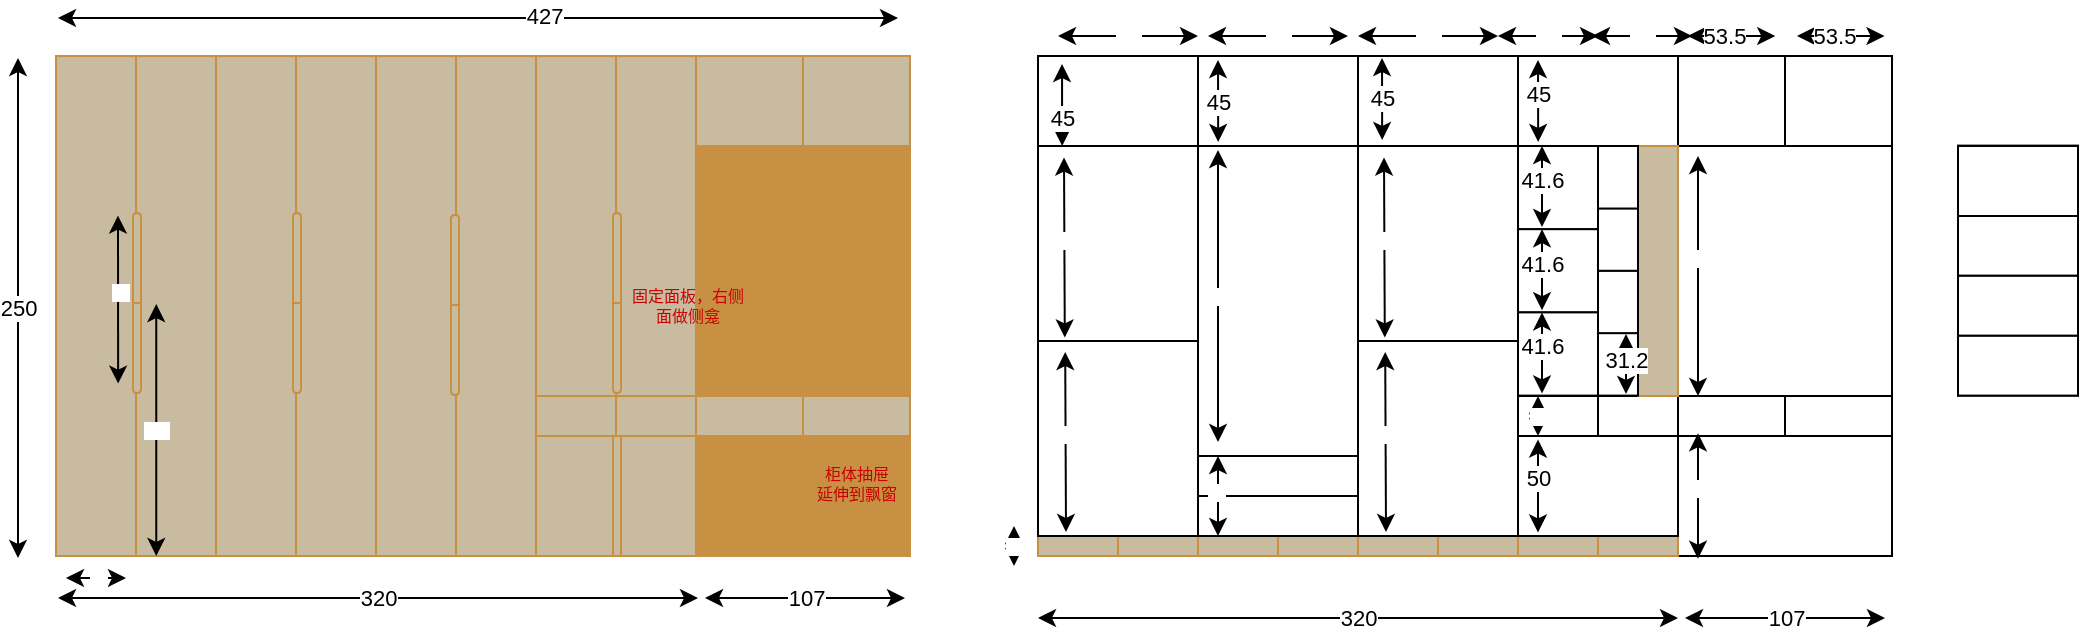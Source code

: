 <mxfile>
    <diagram id="1JskN1BW1hMuROgBwkxw" name="第 1 页">
        <mxGraphModel dx="1183" dy="628" grid="1" gridSize="10" guides="1" tooltips="1" connect="1" arrows="1" fold="1" page="1" pageScale="1" pageWidth="827" pageHeight="1169" math="0" shadow="0">
            <root>
                <mxCell id="0"/>
                <mxCell id="1" parent="0"/>
                <mxCell id="3" value="" style="endArrow=classic;startArrow=classic;html=1;" parent="1" edge="1">
                    <mxGeometry width="50" height="50" relative="1" as="geometry">
                        <mxPoint x="60" y="351" as="sourcePoint"/>
                        <mxPoint x="480" y="351" as="targetPoint"/>
                    </mxGeometry>
                </mxCell>
                <mxCell id="4" value="427" style="edgeLabel;html=1;align=center;verticalAlign=middle;resizable=0;points=[];" parent="3" vertex="1" connectable="0">
                    <mxGeometry x="0.157" y="1" relative="1" as="geometry">
                        <mxPoint as="offset"/>
                    </mxGeometry>
                </mxCell>
                <mxCell id="5" value="250" style="endArrow=classic;startArrow=classic;html=1;" parent="1" edge="1">
                    <mxGeometry width="50" height="50" relative="1" as="geometry">
                        <mxPoint x="40" y="621" as="sourcePoint"/>
                        <mxPoint x="40" y="371" as="targetPoint"/>
                    </mxGeometry>
                </mxCell>
                <mxCell id="7" value="" style="rounded=0;whiteSpace=wrap;html=1;" parent="1" vertex="1">
                    <mxGeometry x="550" y="370" width="427" height="250" as="geometry"/>
                </mxCell>
                <mxCell id="8" value="107" style="endArrow=classic;startArrow=classic;html=1;" parent="1" edge="1">
                    <mxGeometry width="50" height="50" relative="1" as="geometry">
                        <mxPoint x="383.5" y="641" as="sourcePoint"/>
                        <mxPoint x="483.5" y="641" as="targetPoint"/>
                        <mxPoint as="offset"/>
                    </mxGeometry>
                </mxCell>
                <mxCell id="9" value="320" style="endArrow=classic;startArrow=classic;html=1;" parent="1" edge="1">
                    <mxGeometry width="50" height="50" relative="1" as="geometry">
                        <mxPoint x="60" y="641" as="sourcePoint"/>
                        <mxPoint x="380" y="641" as="targetPoint"/>
                    </mxGeometry>
                </mxCell>
                <mxCell id="14" value="" style="rounded=0;whiteSpace=wrap;html=1;" parent="1" vertex="1">
                    <mxGeometry x="710" y="370" width="80" height="240" as="geometry"/>
                </mxCell>
                <mxCell id="17" value="" style="rounded=0;whiteSpace=wrap;html=1;" parent="1" vertex="1">
                    <mxGeometry x="790" y="370" width="40" height="170" as="geometry"/>
                </mxCell>
                <mxCell id="19" value="" style="rounded=0;whiteSpace=wrap;html=1;" parent="1" vertex="1">
                    <mxGeometry x="870" y="370" width="107" height="170" as="geometry"/>
                </mxCell>
                <mxCell id="20" value="" style="rounded=0;whiteSpace=wrap;html=1;" parent="1" vertex="1">
                    <mxGeometry x="870" y="560" width="107" height="60" as="geometry"/>
                </mxCell>
                <mxCell id="21" value="" style="rounded=0;whiteSpace=wrap;html=1;" parent="1" vertex="1">
                    <mxGeometry x="870" y="540" width="53.5" height="20" as="geometry"/>
                </mxCell>
                <mxCell id="85" value="" style="rounded=0;whiteSpace=wrap;html=1;fillColor=#C8BBA0;strokeColor=#C79043;" parent="1" vertex="1">
                    <mxGeometry x="339" y="370" width="40" height="170" as="geometry"/>
                </mxCell>
                <mxCell id="86" value="" style="rounded=0;whiteSpace=wrap;html=1;fillColor=#C79043;strokeColor=#C79043;" parent="1" vertex="1">
                    <mxGeometry x="379" y="370" width="107" height="250" as="geometry"/>
                </mxCell>
                <mxCell id="87" value="" style="rounded=0;whiteSpace=wrap;html=1;fillColor=#C79043;strokeColor=#C79043;" parent="1" vertex="1">
                    <mxGeometry x="379" y="560" width="107" height="60" as="geometry"/>
                </mxCell>
                <mxCell id="88" value="" style="rounded=0;whiteSpace=wrap;html=1;fillColor=#C8BBA0;strokeColor=#C79043;" parent="1" vertex="1">
                    <mxGeometry x="299" y="370" width="40" height="170" as="geometry"/>
                </mxCell>
                <mxCell id="89" value="" style="rounded=0;whiteSpace=wrap;html=1;fillColor=#C8BBA0;strokeColor=#C79043;" parent="1" vertex="1">
                    <mxGeometry x="259" y="370" width="40" height="250" as="geometry"/>
                </mxCell>
                <mxCell id="90" value="" style="rounded=0;whiteSpace=wrap;html=1;fillColor=#C8BBA0;strokeColor=#C79043;" parent="1" vertex="1">
                    <mxGeometry x="219" y="370" width="40" height="250" as="geometry"/>
                </mxCell>
                <mxCell id="91" value="" style="rounded=0;whiteSpace=wrap;html=1;fillColor=#C8BBA0;strokeColor=#C79043;" parent="1" vertex="1">
                    <mxGeometry x="179" y="370" width="40" height="250" as="geometry"/>
                </mxCell>
                <mxCell id="92" value="" style="rounded=0;whiteSpace=wrap;html=1;fillColor=#C8BBA0;strokeColor=#C79043;" parent="1" vertex="1">
                    <mxGeometry x="139" y="370" width="40" height="250" as="geometry"/>
                </mxCell>
                <mxCell id="93" value="" style="rounded=0;whiteSpace=wrap;html=1;fillColor=#C8BBA0;strokeColor=#C79043;" parent="1" vertex="1">
                    <mxGeometry x="99" y="370" width="40" height="250" as="geometry"/>
                </mxCell>
                <mxCell id="94" value="" style="rounded=0;whiteSpace=wrap;html=1;fillColor=#C8BBA0;strokeColor=#C79043;" parent="1" vertex="1">
                    <mxGeometry x="59" y="370" width="40" height="250" as="geometry"/>
                </mxCell>
                <mxCell id="95" value="" style="rounded=0;whiteSpace=wrap;html=1;fillColor=#C8BBA0;strokeColor=#C79043;" parent="1" vertex="1">
                    <mxGeometry x="299" y="540" width="40" height="20" as="geometry"/>
                </mxCell>
                <mxCell id="96" value="" style="rounded=0;whiteSpace=wrap;html=1;fillColor=#C8BBA0;strokeColor=#C79043;" parent="1" vertex="1">
                    <mxGeometry x="299" y="560" width="40" height="60" as="geometry"/>
                </mxCell>
                <mxCell id="97" value="" style="rounded=0;whiteSpace=wrap;html=1;fillColor=#C8BBA0;strokeColor=#C79043;" parent="1" vertex="1">
                    <mxGeometry x="339" y="560" width="40" height="60" as="geometry"/>
                </mxCell>
                <mxCell id="98" value="" style="rounded=0;whiteSpace=wrap;html=1;fillColor=#C8BBA0;strokeColor=#C79043;" parent="1" vertex="1">
                    <mxGeometry x="339" y="540" width="40" height="20" as="geometry"/>
                </mxCell>
                <mxCell id="99" value="" style="rounded=0;whiteSpace=wrap;html=1;fillColor=#C8BBA0;strokeColor=#C79043;" parent="1" vertex="1">
                    <mxGeometry x="379" y="540" width="53.5" height="20" as="geometry"/>
                </mxCell>
                <mxCell id="100" value="" style="rounded=0;whiteSpace=wrap;html=1;fillColor=#C8BBA0;strokeColor=#C79043;" parent="1" vertex="1">
                    <mxGeometry x="432.5" y="540" width="53.5" height="20" as="geometry"/>
                </mxCell>
                <mxCell id="101" value="107" style="endArrow=classic;startArrow=classic;html=1;" parent="1" edge="1">
                    <mxGeometry width="50" height="50" relative="1" as="geometry">
                        <mxPoint x="873.5" y="651" as="sourcePoint"/>
                        <mxPoint x="973.5" y="651" as="targetPoint"/>
                        <mxPoint as="offset"/>
                    </mxGeometry>
                </mxCell>
                <mxCell id="102" value="320" style="endArrow=classic;startArrow=classic;html=1;" parent="1" edge="1">
                    <mxGeometry width="50" height="50" relative="1" as="geometry">
                        <mxPoint x="550" y="651" as="sourcePoint"/>
                        <mxPoint x="870" y="651" as="targetPoint"/>
                    </mxGeometry>
                </mxCell>
                <mxCell id="104" value="" style="shape=delay;whiteSpace=wrap;html=1;strokeColor=#C79043;fillColor=#C8BBA0;rotation=-90;" parent="1" vertex="1">
                    <mxGeometry x="77" y="469" width="45" height="4" as="geometry"/>
                </mxCell>
                <mxCell id="106" value="" style="shape=delay;whiteSpace=wrap;html=1;strokeColor=#C79043;fillColor=#C8BBA0;rotation=90;" parent="1" vertex="1">
                    <mxGeometry x="77" y="514" width="45" height="4" as="geometry"/>
                </mxCell>
                <mxCell id="107" value="" style="shape=delay;whiteSpace=wrap;html=1;strokeColor=#C79043;fillColor=#C8BBA0;rotation=-90;" parent="1" vertex="1">
                    <mxGeometry x="157" y="469" width="45" height="4" as="geometry"/>
                </mxCell>
                <mxCell id="108" value="" style="shape=delay;whiteSpace=wrap;html=1;strokeColor=#C79043;fillColor=#C8BBA0;rotation=90;" parent="1" vertex="1">
                    <mxGeometry x="157" y="514" width="45" height="4" as="geometry"/>
                </mxCell>
                <mxCell id="109" value="" style="shape=delay;whiteSpace=wrap;html=1;strokeColor=#C79043;fillColor=#C8BBA0;rotation=-90;" parent="1" vertex="1">
                    <mxGeometry x="236" y="470" width="45" height="4" as="geometry"/>
                </mxCell>
                <mxCell id="110" value="" style="shape=delay;whiteSpace=wrap;html=1;strokeColor=#C79043;fillColor=#C8BBA0;rotation=90;" parent="1" vertex="1">
                    <mxGeometry x="236" y="515" width="45" height="4" as="geometry"/>
                </mxCell>
                <mxCell id="113" value="固定面板，右侧面做侧龛" style="text;html=1;strokeColor=none;fillColor=none;align=center;verticalAlign=middle;whiteSpace=wrap;rounded=0;fontSize=8;fontColor=#CC0000;" parent="1" vertex="1">
                    <mxGeometry x="345" y="480" width="60" height="30" as="geometry"/>
                </mxCell>
                <mxCell id="117" value="" style="endArrow=classic;startArrow=classic;html=1;fontSize=8;fontColor=#FFFFFF;" parent="1" edge="1">
                    <mxGeometry width="50" height="50" relative="1" as="geometry">
                        <mxPoint x="90.07" y="533.8" as="sourcePoint"/>
                        <mxPoint x="90" y="449.8" as="targetPoint"/>
                    </mxGeometry>
                </mxCell>
                <mxCell id="118" value="90" style="edgeLabel;html=1;align=center;verticalAlign=middle;resizable=0;points=[];fontSize=8;fontColor=#FFFFFF;" parent="117" vertex="1" connectable="0">
                    <mxGeometry x="0.101" y="-1" relative="1" as="geometry">
                        <mxPoint as="offset"/>
                    </mxGeometry>
                </mxCell>
                <mxCell id="122" value="125" style="endArrow=classic;startArrow=classic;html=1;fontSize=8;fontColor=#FFFFFF;" parent="1" edge="1">
                    <mxGeometry width="50" height="50" relative="1" as="geometry">
                        <mxPoint x="109.13" y="620" as="sourcePoint"/>
                        <mxPoint x="109.13" y="494" as="targetPoint"/>
                    </mxGeometry>
                </mxCell>
                <mxCell id="123" value="" style="shape=delay;whiteSpace=wrap;html=1;strokeColor=#C79043;fillColor=#C8BBA0;rotation=-90;" parent="1" vertex="1">
                    <mxGeometry x="317" y="469" width="45" height="4" as="geometry"/>
                </mxCell>
                <mxCell id="124" value="" style="shape=delay;whiteSpace=wrap;html=1;strokeColor=#C79043;fillColor=#C8BBA0;rotation=90;" parent="1" vertex="1">
                    <mxGeometry x="317" y="514" width="45" height="4" as="geometry"/>
                </mxCell>
                <mxCell id="126" value="" style="rounded=0;whiteSpace=wrap;html=1;strokeColor=#C79043;fontSize=8;fontColor=#FFFFFF;fillColor=#C8BBA0;" parent="1" vertex="1">
                    <mxGeometry x="337.5" y="560" width="4" height="60" as="geometry"/>
                </mxCell>
                <mxCell id="128" value="柜体抽屉&lt;br&gt;延伸到飘窗" style="text;html=1;strokeColor=none;fillColor=none;align=center;verticalAlign=middle;whiteSpace=wrap;rounded=0;fontSize=8;fontColor=#CC0000;" parent="1" vertex="1">
                    <mxGeometry x="423.87" y="571" width="70.75" height="26" as="geometry"/>
                </mxCell>
                <mxCell id="130" value="" style="rounded=0;whiteSpace=wrap;html=1;strokeColor=#C79043;fontSize=8;fontColor=#FFFFFF;fillColor=#C8BBA0;" parent="1" vertex="1">
                    <mxGeometry x="630" y="610" width="40" height="10" as="geometry"/>
                </mxCell>
                <mxCell id="131" value="" style="rounded=0;whiteSpace=wrap;html=1;strokeColor=#C79043;fontSize=8;fontColor=#FFFFFF;fillColor=#C8BBA0;" parent="1" vertex="1">
                    <mxGeometry x="670" y="610" width="40" height="10" as="geometry"/>
                </mxCell>
                <mxCell id="132" value="" style="rounded=0;whiteSpace=wrap;html=1;strokeColor=#C79043;fontSize=8;fontColor=#FFFFFF;fillColor=#C8BBA0;" parent="1" vertex="1">
                    <mxGeometry x="710" y="610" width="40" height="10" as="geometry"/>
                </mxCell>
                <mxCell id="133" value="" style="rounded=0;whiteSpace=wrap;html=1;strokeColor=#C79043;fontSize=8;fontColor=#FFFFFF;fillColor=#C8BBA0;" parent="1" vertex="1">
                    <mxGeometry x="750" y="610" width="40" height="10" as="geometry"/>
                </mxCell>
                <mxCell id="136" value="" style="rounded=0;whiteSpace=wrap;html=1;strokeColor=#C79043;fontSize=8;fontColor=#FFFFFF;fillColor=#C8BBA0;" parent="1" vertex="1">
                    <mxGeometry x="790" y="610" width="40" height="10" as="geometry"/>
                </mxCell>
                <mxCell id="137" value="" style="rounded=0;whiteSpace=wrap;html=1;strokeColor=#C79043;fontSize=8;fontColor=#FFFFFF;fillColor=#C8BBA0;" parent="1" vertex="1">
                    <mxGeometry x="830" y="610" width="40" height="10" as="geometry"/>
                </mxCell>
                <mxCell id="143" value="10" style="endArrow=classic;startArrow=classic;html=1;fontSize=8;fontColor=#FFFFFF;" parent="1" edge="1">
                    <mxGeometry width="50" height="50" relative="1" as="geometry">
                        <mxPoint x="538" y="625" as="sourcePoint"/>
                        <mxPoint x="538" y="605" as="targetPoint"/>
                    </mxGeometry>
                </mxCell>
                <mxCell id="147" value="" style="rounded=0;whiteSpace=wrap;html=1;" parent="1" vertex="1">
                    <mxGeometry x="630" y="370" width="80" height="240" as="geometry"/>
                </mxCell>
                <mxCell id="148" value="" style="rounded=0;whiteSpace=wrap;html=1;" parent="1" vertex="1">
                    <mxGeometry x="630" y="370" width="80" height="45" as="geometry"/>
                </mxCell>
                <mxCell id="149" value="" style="rounded=0;whiteSpace=wrap;html=1;" parent="1" vertex="1">
                    <mxGeometry x="630" y="570" width="80" height="20" as="geometry"/>
                </mxCell>
                <mxCell id="150" value="" style="rounded=0;whiteSpace=wrap;html=1;" parent="1" vertex="1">
                    <mxGeometry x="630" y="590" width="80" height="20" as="geometry"/>
                </mxCell>
                <mxCell id="151" value="" style="rounded=0;whiteSpace=wrap;html=1;" parent="1" vertex="1">
                    <mxGeometry x="710" y="370" width="80" height="45" as="geometry"/>
                </mxCell>
                <mxCell id="152" value="" style="rounded=0;whiteSpace=wrap;html=1;" parent="1" vertex="1">
                    <mxGeometry x="710" y="415" width="80" height="97.5" as="geometry"/>
                </mxCell>
                <mxCell id="153" value="" style="rounded=0;whiteSpace=wrap;html=1;" parent="1" vertex="1">
                    <mxGeometry x="710" y="512.5" width="80" height="97.5" as="geometry"/>
                </mxCell>
                <mxCell id="154" value="" style="endArrow=classic;startArrow=classic;html=1;fontSize=8;fontColor=#FFFFFF;" parent="1" edge="1">
                    <mxGeometry width="50" height="50" relative="1" as="geometry">
                        <mxPoint x="640" y="610" as="sourcePoint"/>
                        <mxPoint x="640" y="570" as="targetPoint"/>
                    </mxGeometry>
                </mxCell>
                <mxCell id="155" value="40" style="edgeLabel;html=1;align=center;verticalAlign=middle;resizable=0;points=[];fontSize=8;fontColor=#FFFFFF;" parent="154" vertex="1" connectable="0">
                    <mxGeometry x="0.104" y="1" relative="1" as="geometry">
                        <mxPoint as="offset"/>
                    </mxGeometry>
                </mxCell>
                <mxCell id="156" value="" style="endArrow=classic;startArrow=classic;html=1;fontSize=8;fontColor=#FFFFFF;" parent="1" edge="1">
                    <mxGeometry width="50" height="50" relative="1" as="geometry">
                        <mxPoint x="724" y="608" as="sourcePoint"/>
                        <mxPoint x="723.6" y="518" as="targetPoint"/>
                    </mxGeometry>
                </mxCell>
                <mxCell id="157" value="97.5" style="edgeLabel;html=1;align=center;verticalAlign=middle;resizable=0;points=[];fontSize=8;fontColor=#FFFFFF;" parent="156" vertex="1" connectable="0">
                    <mxGeometry x="0.104" y="1" relative="1" as="geometry">
                        <mxPoint as="offset"/>
                    </mxGeometry>
                </mxCell>
                <mxCell id="158" value="" style="endArrow=classic;startArrow=classic;html=1;fontSize=8;fontColor=#FFFFFF;" parent="1" edge="1">
                    <mxGeometry width="50" height="50" relative="1" as="geometry">
                        <mxPoint x="723.4" y="510.75" as="sourcePoint"/>
                        <mxPoint x="723.0" y="420.75" as="targetPoint"/>
                    </mxGeometry>
                </mxCell>
                <mxCell id="159" value="97.5" style="edgeLabel;html=1;align=center;verticalAlign=middle;resizable=0;points=[];fontSize=8;fontColor=#FFFFFF;" parent="158" vertex="1" connectable="0">
                    <mxGeometry x="0.104" y="1" relative="1" as="geometry">
                        <mxPoint as="offset"/>
                    </mxGeometry>
                </mxCell>
                <mxCell id="160" value="45" style="endArrow=classic;startArrow=classic;html=1;" parent="1" edge="1">
                    <mxGeometry width="50" height="50" relative="1" as="geometry">
                        <mxPoint x="640.09" y="413" as="sourcePoint"/>
                        <mxPoint x="640" y="372" as="targetPoint"/>
                    </mxGeometry>
                </mxCell>
                <mxCell id="161" value="45" style="endArrow=classic;startArrow=classic;html=1;" parent="1" edge="1">
                    <mxGeometry x="0.024" width="50" height="50" relative="1" as="geometry">
                        <mxPoint x="722.09" y="412" as="sourcePoint"/>
                        <mxPoint x="722" y="371" as="targetPoint"/>
                        <mxPoint as="offset"/>
                    </mxGeometry>
                </mxCell>
                <mxCell id="162" value="155" style="endArrow=classic;startArrow=classic;html=1;fontSize=8;fontColor=#FFFFFF;" parent="1" edge="1">
                    <mxGeometry width="50" height="50" relative="1" as="geometry">
                        <mxPoint x="640" y="563" as="sourcePoint"/>
                        <mxPoint x="640" y="417" as="targetPoint"/>
                    </mxGeometry>
                </mxCell>
                <mxCell id="163" value="" style="rounded=0;whiteSpace=wrap;html=1;" parent="1" vertex="1">
                    <mxGeometry x="923.5" y="540" width="53.5" height="20" as="geometry"/>
                </mxCell>
                <mxCell id="165" value="" style="rounded=0;whiteSpace=wrap;html=1;" parent="1" vertex="1">
                    <mxGeometry x="790" y="540" width="40" height="20" as="geometry"/>
                </mxCell>
                <mxCell id="166" value="" style="rounded=0;whiteSpace=wrap;html=1;" parent="1" vertex="1">
                    <mxGeometry x="790" y="560" width="80" height="50" as="geometry"/>
                </mxCell>
                <mxCell id="168" value="" style="rounded=0;whiteSpace=wrap;html=1;" parent="1" vertex="1">
                    <mxGeometry x="550" y="370" width="80" height="240" as="geometry"/>
                </mxCell>
                <mxCell id="169" value="" style="rounded=0;whiteSpace=wrap;html=1;strokeColor=#C79043;fontSize=8;fontColor=#FFFFFF;fillColor=#C8BBA0;" parent="1" vertex="1">
                    <mxGeometry x="550" y="610" width="40" height="10" as="geometry"/>
                </mxCell>
                <mxCell id="170" value="" style="rounded=0;whiteSpace=wrap;html=1;strokeColor=#C79043;fontSize=8;fontColor=#FFFFFF;fillColor=#C8BBA0;" parent="1" vertex="1">
                    <mxGeometry x="590" y="610" width="40" height="10" as="geometry"/>
                </mxCell>
                <mxCell id="171" value="" style="rounded=0;whiteSpace=wrap;html=1;" parent="1" vertex="1">
                    <mxGeometry x="550" y="370" width="80" height="45" as="geometry"/>
                </mxCell>
                <mxCell id="172" value="" style="rounded=0;whiteSpace=wrap;html=1;" parent="1" vertex="1">
                    <mxGeometry x="550" y="415" width="80" height="97.5" as="geometry"/>
                </mxCell>
                <mxCell id="173" value="" style="rounded=0;whiteSpace=wrap;html=1;" parent="1" vertex="1">
                    <mxGeometry x="550" y="512.5" width="80" height="97.5" as="geometry"/>
                </mxCell>
                <mxCell id="174" value="" style="endArrow=classic;startArrow=classic;html=1;fontSize=8;fontColor=#FFFFFF;" parent="1" edge="1">
                    <mxGeometry width="50" height="50" relative="1" as="geometry">
                        <mxPoint x="564" y="608" as="sourcePoint"/>
                        <mxPoint x="563.6" y="518" as="targetPoint"/>
                    </mxGeometry>
                </mxCell>
                <mxCell id="175" value="97.5" style="edgeLabel;html=1;align=center;verticalAlign=middle;resizable=0;points=[];fontSize=8;fontColor=#FFFFFF;" parent="174" vertex="1" connectable="0">
                    <mxGeometry x="0.104" y="1" relative="1" as="geometry">
                        <mxPoint as="offset"/>
                    </mxGeometry>
                </mxCell>
                <mxCell id="176" value="" style="endArrow=classic;startArrow=classic;html=1;fontSize=8;fontColor=#FFFFFF;" parent="1" edge="1">
                    <mxGeometry width="50" height="50" relative="1" as="geometry">
                        <mxPoint x="563.4" y="510.75" as="sourcePoint"/>
                        <mxPoint x="563" y="420.75" as="targetPoint"/>
                    </mxGeometry>
                </mxCell>
                <mxCell id="177" value="97.5" style="edgeLabel;html=1;align=center;verticalAlign=middle;resizable=0;points=[];fontSize=8;fontColor=#FFFFFF;" parent="176" vertex="1" connectable="0">
                    <mxGeometry x="0.104" y="1" relative="1" as="geometry">
                        <mxPoint as="offset"/>
                    </mxGeometry>
                </mxCell>
                <mxCell id="178" value="45" style="endArrow=classic;startArrow=classic;html=1;" parent="1" edge="1">
                    <mxGeometry x="-0.317" width="50" height="50" relative="1" as="geometry">
                        <mxPoint x="562.09" y="415" as="sourcePoint"/>
                        <mxPoint x="562" y="374" as="targetPoint"/>
                        <mxPoint as="offset"/>
                    </mxGeometry>
                </mxCell>
                <mxCell id="179" value="" style="rounded=0;whiteSpace=wrap;html=1;" parent="1" vertex="1">
                    <mxGeometry x="790" y="370" width="80" height="45" as="geometry"/>
                </mxCell>
                <mxCell id="180" value="45" style="endArrow=classic;startArrow=classic;html=1;" parent="1" edge="1">
                    <mxGeometry x="0.171" width="50" height="50" relative="1" as="geometry">
                        <mxPoint x="800.09" y="413" as="sourcePoint"/>
                        <mxPoint x="800" y="372" as="targetPoint"/>
                        <mxPoint as="offset"/>
                    </mxGeometry>
                </mxCell>
                <mxCell id="164" value="" style="rounded=0;whiteSpace=wrap;html=1;" parent="1" vertex="1">
                    <mxGeometry x="830" y="540" width="40" height="20" as="geometry"/>
                </mxCell>
                <mxCell id="185" value="" style="rounded=0;whiteSpace=wrap;html=1;" parent="1" vertex="1">
                    <mxGeometry x="790" y="415" width="40" height="41.6" as="geometry"/>
                </mxCell>
                <mxCell id="186" value="" style="rounded=0;whiteSpace=wrap;html=1;" parent="1" vertex="1">
                    <mxGeometry x="790" y="456.6" width="40" height="41.6" as="geometry"/>
                </mxCell>
                <mxCell id="187" value="" style="rounded=0;whiteSpace=wrap;html=1;" parent="1" vertex="1">
                    <mxGeometry x="790" y="498.2" width="40" height="41.6" as="geometry"/>
                </mxCell>
                <mxCell id="188" value="20" style="endArrow=classic;startArrow=classic;html=1;fontSize=8;fontColor=#FFFFFF;" parent="1" edge="1">
                    <mxGeometry width="50" height="50" relative="1" as="geometry">
                        <mxPoint x="800" y="560" as="sourcePoint"/>
                        <mxPoint x="800" y="540" as="targetPoint"/>
                    </mxGeometry>
                </mxCell>
                <mxCell id="190" value="50" style="endArrow=classic;startArrow=classic;html=1;" parent="1" edge="1">
                    <mxGeometry x="0.171" width="50" height="50" relative="1" as="geometry">
                        <mxPoint x="800" y="608.25" as="sourcePoint"/>
                        <mxPoint x="800" y="561.75" as="targetPoint"/>
                        <mxPoint as="offset"/>
                    </mxGeometry>
                </mxCell>
                <mxCell id="191" value="41.6" style="endArrow=classic;startArrow=classic;html=1;" parent="1" edge="1">
                    <mxGeometry x="0.171" width="50" height="50" relative="1" as="geometry">
                        <mxPoint x="802" y="538.7" as="sourcePoint"/>
                        <mxPoint x="802" y="498.2" as="targetPoint"/>
                        <mxPoint as="offset"/>
                    </mxGeometry>
                </mxCell>
                <mxCell id="192" value="41.6" style="endArrow=classic;startArrow=classic;html=1;" parent="1" edge="1">
                    <mxGeometry x="0.171" width="50" height="50" relative="1" as="geometry">
                        <mxPoint x="802" y="497.1" as="sourcePoint"/>
                        <mxPoint x="802" y="456.6" as="targetPoint"/>
                        <mxPoint as="offset"/>
                    </mxGeometry>
                </mxCell>
                <mxCell id="193" value="41.6" style="endArrow=classic;startArrow=classic;html=1;" parent="1" edge="1">
                    <mxGeometry x="0.171" width="50" height="50" relative="1" as="geometry">
                        <mxPoint x="802" y="455.5" as="sourcePoint"/>
                        <mxPoint x="802" y="415" as="targetPoint"/>
                        <mxPoint as="offset"/>
                    </mxGeometry>
                </mxCell>
                <mxCell id="194" value="40" style="endArrow=classic;startArrow=classic;html=1;fontSize=8;fontColor=#FFFFFF;" parent="1" edge="1">
                    <mxGeometry x="0.067" width="50" height="50" relative="1" as="geometry">
                        <mxPoint x="64" y="631" as="sourcePoint"/>
                        <mxPoint x="94" y="631" as="targetPoint"/>
                        <mxPoint as="offset"/>
                    </mxGeometry>
                </mxCell>
                <mxCell id="197" value="" style="endArrow=classic;startArrow=classic;html=1;fontSize=8;fontColor=#FFFFFF;" parent="1" edge="1">
                    <mxGeometry width="50" height="50" relative="1" as="geometry">
                        <mxPoint x="880" y="621.35" as="sourcePoint"/>
                        <mxPoint x="880" y="558.65" as="targetPoint"/>
                    </mxGeometry>
                </mxCell>
                <mxCell id="198" value="60" style="edgeLabel;html=1;align=center;verticalAlign=middle;resizable=0;points=[];fontSize=8;fontColor=#FFFFFF;" parent="197" vertex="1" connectable="0">
                    <mxGeometry x="0.148" y="-1" relative="1" as="geometry">
                        <mxPoint as="offset"/>
                    </mxGeometry>
                </mxCell>
                <mxCell id="210" value="" style="rounded=0;whiteSpace=wrap;html=1;" parent="1" vertex="1">
                    <mxGeometry x="870" y="370" width="53.5" height="45" as="geometry"/>
                </mxCell>
                <mxCell id="211" value="" style="endArrow=classic;startArrow=classic;html=1;fontSize=8;fontColor=#FFFFFF;" parent="1" edge="1">
                    <mxGeometry width="50" height="50" relative="1" as="geometry">
                        <mxPoint x="880" y="540" as="sourcePoint"/>
                        <mxPoint x="880" y="420" as="targetPoint"/>
                    </mxGeometry>
                </mxCell>
                <mxCell id="212" value="125" style="edgeLabel;html=1;align=center;verticalAlign=middle;resizable=0;points=[];fontSize=8;fontColor=#FFFFFF;" parent="211" vertex="1" connectable="0">
                    <mxGeometry x="0.148" y="-1" relative="1" as="geometry">
                        <mxPoint as="offset"/>
                    </mxGeometry>
                </mxCell>
                <mxCell id="215" value="" style="rounded=0;whiteSpace=wrap;html=1;fillColor=#C8BBA0;strokeColor=#C79043;" parent="1" vertex="1">
                    <mxGeometry x="850" y="415" width="20" height="125" as="geometry"/>
                </mxCell>
                <mxCell id="218" value="" style="rounded=0;whiteSpace=wrap;html=1;fillColor=#C8BBA0;strokeColor=#C79043;" parent="1" vertex="1">
                    <mxGeometry x="379" y="370" width="53.5" height="45" as="geometry"/>
                </mxCell>
                <mxCell id="219" value="" style="rounded=0;whiteSpace=wrap;html=1;fillColor=#C8BBA0;strokeColor=#C79043;" parent="1" vertex="1">
                    <mxGeometry x="432.49" y="370" width="53.5" height="45" as="geometry"/>
                </mxCell>
                <mxCell id="220" value="" style="rounded=0;whiteSpace=wrap;html=1;" parent="1" vertex="1">
                    <mxGeometry x="923.5" y="370" width="53.5" height="45" as="geometry"/>
                </mxCell>
                <mxCell id="223" value="53.5" style="endArrow=classic;startArrow=classic;html=1;" parent="1" edge="1">
                    <mxGeometry x="0.171" width="50" height="50" relative="1" as="geometry">
                        <mxPoint x="918.62" y="360" as="sourcePoint"/>
                        <mxPoint x="874.87" y="360" as="targetPoint"/>
                        <mxPoint as="offset"/>
                    </mxGeometry>
                </mxCell>
                <mxCell id="224" value="53.5" style="endArrow=classic;startArrow=classic;html=1;" parent="1" edge="1">
                    <mxGeometry x="0.171" width="50" height="50" relative="1" as="geometry">
                        <mxPoint x="973.25" y="360" as="sourcePoint"/>
                        <mxPoint x="929.5" y="360" as="targetPoint"/>
                        <mxPoint as="offset"/>
                    </mxGeometry>
                </mxCell>
                <mxCell id="225" value="80" style="endArrow=classic;startArrow=classic;html=1;fontSize=12;fontColor=#FFFFFF;" parent="1" edge="1">
                    <mxGeometry width="50" height="50" relative="1" as="geometry">
                        <mxPoint x="560" y="360" as="sourcePoint"/>
                        <mxPoint x="630" y="360" as="targetPoint"/>
                    </mxGeometry>
                </mxCell>
                <mxCell id="226" value="80" style="endArrow=classic;startArrow=classic;html=1;fontSize=12;fontColor=#FFFFFF;" parent="1" edge="1">
                    <mxGeometry width="50" height="50" relative="1" as="geometry">
                        <mxPoint x="635" y="360" as="sourcePoint"/>
                        <mxPoint x="705" y="360" as="targetPoint"/>
                    </mxGeometry>
                </mxCell>
                <mxCell id="227" value="80" style="endArrow=classic;startArrow=classic;html=1;fontSize=12;fontColor=#FFFFFF;" parent="1" edge="1">
                    <mxGeometry width="50" height="50" relative="1" as="geometry">
                        <mxPoint x="710" y="360" as="sourcePoint"/>
                        <mxPoint x="780" y="360" as="targetPoint"/>
                    </mxGeometry>
                </mxCell>
                <mxCell id="228" value="40" style="endArrow=classic;startArrow=classic;html=1;fontSize=12;fontColor=#FFFFFF;" parent="1" edge="1">
                    <mxGeometry width="50" height="50" relative="1" as="geometry">
                        <mxPoint x="780" y="360" as="sourcePoint"/>
                        <mxPoint x="830" y="360" as="targetPoint"/>
                    </mxGeometry>
                </mxCell>
                <mxCell id="229" value="40" style="endArrow=classic;startArrow=classic;html=1;fontSize=12;fontColor=#FFFFFF;" parent="1" edge="1">
                    <mxGeometry width="50" height="50" relative="1" as="geometry">
                        <mxPoint x="827" y="360" as="sourcePoint"/>
                        <mxPoint x="877" y="360" as="targetPoint"/>
                    </mxGeometry>
                </mxCell>
                <mxCell id="231" value="" style="rounded=0;whiteSpace=wrap;html=1;" parent="1" vertex="1">
                    <mxGeometry x="1010" y="414.8" width="60" height="125" as="geometry"/>
                </mxCell>
                <mxCell id="232" value="侧龛" style="text;html=1;strokeColor=none;fillColor=none;align=center;verticalAlign=middle;whiteSpace=wrap;rounded=0;fontSize=12;fontColor=#FFFFFF;" parent="1" vertex="1">
                    <mxGeometry x="1005" y="378" width="60" height="30" as="geometry"/>
                </mxCell>
                <mxCell id="233" value="" style="rounded=0;whiteSpace=wrap;html=1;" parent="1" vertex="1">
                    <mxGeometry x="1010" y="509.8" width="60" height="30" as="geometry"/>
                </mxCell>
                <mxCell id="234" value="" style="rounded=0;whiteSpace=wrap;html=1;" parent="1" vertex="1">
                    <mxGeometry x="1010" y="479.8" width="60" height="30" as="geometry"/>
                </mxCell>
                <mxCell id="235" value="" style="rounded=0;whiteSpace=wrap;html=1;" parent="1" vertex="1">
                    <mxGeometry x="1010" y="449.8" width="60" height="30" as="geometry"/>
                </mxCell>
                <mxCell id="237" value="" style="rounded=0;whiteSpace=wrap;html=1;" parent="1" vertex="1">
                    <mxGeometry x="1010" y="415.0" width="60" height="35" as="geometry"/>
                </mxCell>
                <mxCell id="238" value="35" style="text;html=1;strokeColor=none;fillColor=none;align=center;verticalAlign=middle;whiteSpace=wrap;rounded=0;fontSize=12;fontColor=#FFFFFF;" parent="1" vertex="1">
                    <mxGeometry x="1030" y="420" width="40" height="25" as="geometry"/>
                </mxCell>
                <mxCell id="239" value="30" style="text;html=1;strokeColor=none;fillColor=none;align=center;verticalAlign=middle;whiteSpace=wrap;rounded=0;fontSize=12;fontColor=#FFFFFF;" parent="1" vertex="1">
                    <mxGeometry x="1030" y="452.3" width="40" height="25" as="geometry"/>
                </mxCell>
                <mxCell id="240" value="30" style="text;html=1;strokeColor=none;fillColor=none;align=center;verticalAlign=middle;whiteSpace=wrap;rounded=0;fontSize=12;fontColor=#FFFFFF;" parent="1" vertex="1">
                    <mxGeometry x="1030" y="482.3" width="40" height="25" as="geometry"/>
                </mxCell>
                <mxCell id="241" value="30" style="text;html=1;strokeColor=none;fillColor=none;align=center;verticalAlign=middle;whiteSpace=wrap;rounded=0;fontSize=12;fontColor=#FFFFFF;" parent="1" vertex="1">
                    <mxGeometry x="1028" y="512.3" width="40" height="25" as="geometry"/>
                </mxCell>
                <mxCell id="242" value="" style="rounded=0;whiteSpace=wrap;html=1;" vertex="1" parent="1">
                    <mxGeometry x="830" y="508.54" width="20" height="31.26" as="geometry"/>
                </mxCell>
                <mxCell id="243" value="" style="rounded=0;whiteSpace=wrap;html=1;" vertex="1" parent="1">
                    <mxGeometry x="830" y="477.3" width="20" height="31.26" as="geometry"/>
                </mxCell>
                <mxCell id="244" value="" style="rounded=0;whiteSpace=wrap;html=1;" vertex="1" parent="1">
                    <mxGeometry x="830" y="446.12" width="20" height="31.26" as="geometry"/>
                </mxCell>
                <mxCell id="246" value="" style="rounded=0;whiteSpace=wrap;html=1;" vertex="1" parent="1">
                    <mxGeometry x="830" y="415.0" width="20" height="31.26" as="geometry"/>
                </mxCell>
                <mxCell id="247" value="31.2" style="endArrow=classic;startArrow=classic;html=1;" edge="1" parent="1">
                    <mxGeometry x="0.171" width="50" height="50" relative="1" as="geometry">
                        <mxPoint x="844" y="539" as="sourcePoint"/>
                        <mxPoint x="844" y="509" as="targetPoint"/>
                        <mxPoint as="offset"/>
                    </mxGeometry>
                </mxCell>
            </root>
        </mxGraphModel>
    </diagram>
</mxfile>
